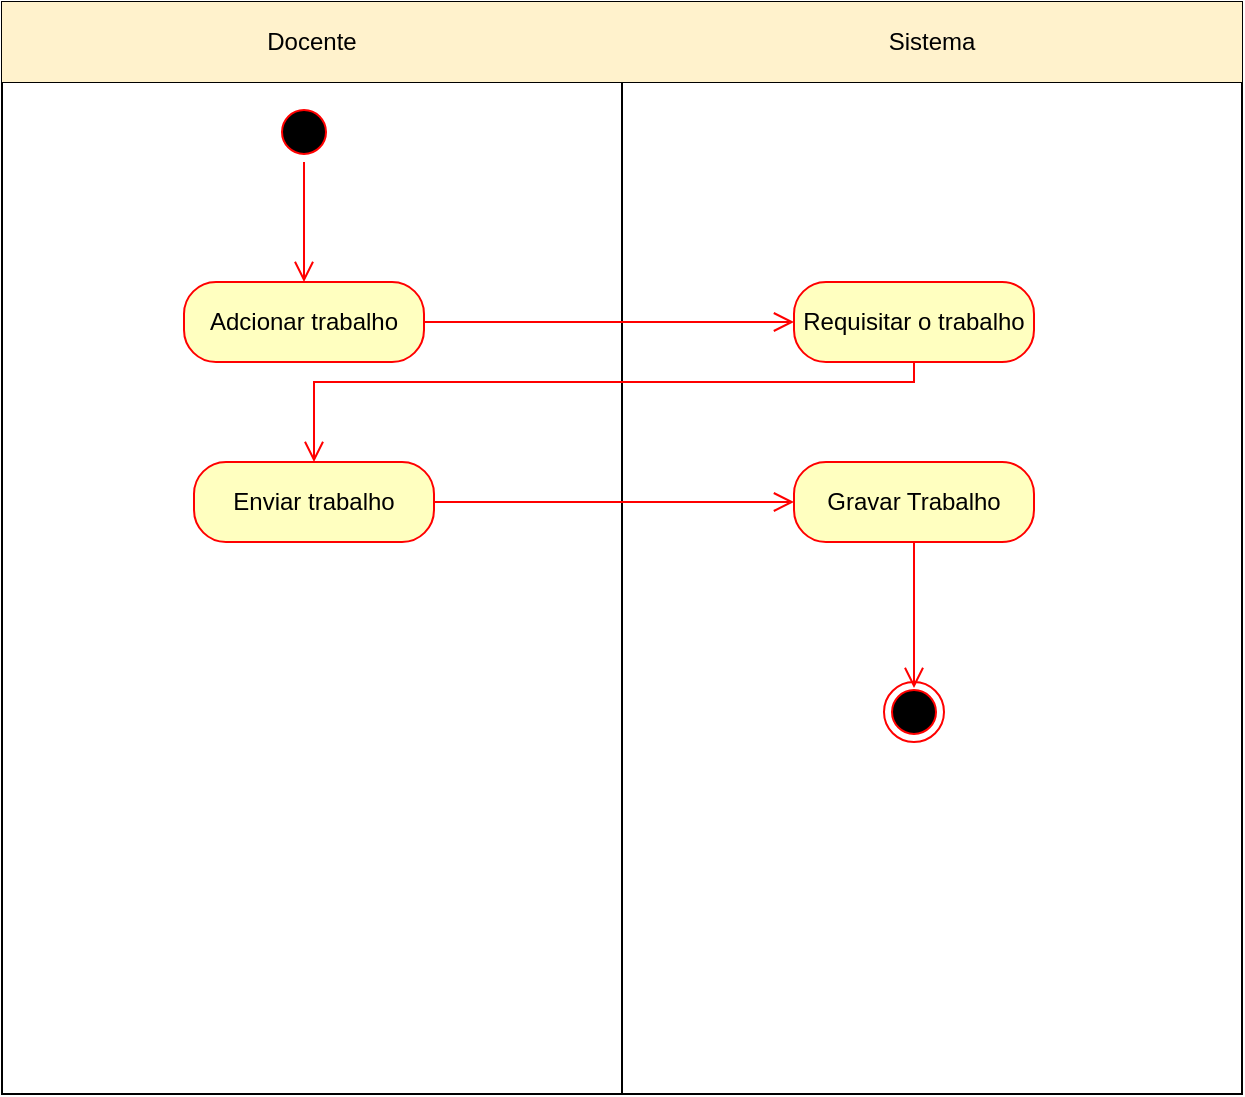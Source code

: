 <mxfile version="17.1.4" type="github">
  <diagram id="msXhtBopUcJOoAHXw3Rb" name="Page-1">
    <mxGraphModel dx="1102" dy="652" grid="1" gridSize="10" guides="1" tooltips="1" connect="1" arrows="1" fold="1" page="1" pageScale="1" pageWidth="827" pageHeight="1169" math="0" shadow="0">
      <root>
        <mxCell id="0" />
        <mxCell id="1" parent="0" />
        <mxCell id="ENy0YUIahURjMKUibw4l-1" value="" style="shape=table;startSize=0;container=1;collapsible=0;childLayout=tableLayout;" vertex="1" parent="1">
          <mxGeometry x="104" y="90" width="620" height="546" as="geometry" />
        </mxCell>
        <mxCell id="ENy0YUIahURjMKUibw4l-2" value="" style="shape=tableRow;horizontal=0;startSize=0;swimlaneHead=0;swimlaneBody=0;top=0;left=0;bottom=0;right=0;collapsible=0;dropTarget=0;fillColor=none;points=[[0,0.5],[1,0.5]];portConstraint=eastwest;" vertex="1" parent="ENy0YUIahURjMKUibw4l-1">
          <mxGeometry width="620" height="40" as="geometry" />
        </mxCell>
        <mxCell id="ENy0YUIahURjMKUibw4l-3" value="Docente" style="shape=partialRectangle;html=1;whiteSpace=wrap;connectable=0;overflow=hidden;fillColor=#fff2cc;top=0;left=0;bottom=0;right=0;pointerEvents=1;strokeColor=#d6b656;" vertex="1" parent="ENy0YUIahURjMKUibw4l-2">
          <mxGeometry width="310" height="40" as="geometry">
            <mxRectangle width="310" height="40" as="alternateBounds" />
          </mxGeometry>
        </mxCell>
        <mxCell id="ENy0YUIahURjMKUibw4l-4" value="Sistema" style="shape=partialRectangle;html=1;whiteSpace=wrap;connectable=0;overflow=hidden;fillColor=#fff2cc;top=0;left=0;bottom=0;right=0;pointerEvents=1;strokeColor=#d6b656;" vertex="1" parent="ENy0YUIahURjMKUibw4l-2">
          <mxGeometry x="310" width="310" height="40" as="geometry">
            <mxRectangle width="310" height="40" as="alternateBounds" />
          </mxGeometry>
        </mxCell>
        <mxCell id="ENy0YUIahURjMKUibw4l-5" value="" style="shape=tableRow;horizontal=0;startSize=0;swimlaneHead=0;swimlaneBody=0;top=0;left=0;bottom=0;right=0;collapsible=0;dropTarget=0;fillColor=none;points=[[0,0.5],[1,0.5]];portConstraint=eastwest;" vertex="1" parent="ENy0YUIahURjMKUibw4l-1">
          <mxGeometry y="40" width="620" height="506" as="geometry" />
        </mxCell>
        <mxCell id="ENy0YUIahURjMKUibw4l-6" value="" style="shape=partialRectangle;html=1;whiteSpace=wrap;connectable=0;overflow=hidden;fillColor=none;top=0;left=0;bottom=0;right=0;pointerEvents=1;" vertex="1" parent="ENy0YUIahURjMKUibw4l-5">
          <mxGeometry width="310" height="506" as="geometry">
            <mxRectangle width="310" height="506" as="alternateBounds" />
          </mxGeometry>
        </mxCell>
        <mxCell id="ENy0YUIahURjMKUibw4l-7" value="" style="shape=partialRectangle;html=1;whiteSpace=wrap;connectable=0;overflow=hidden;fillColor=none;top=0;left=0;bottom=0;right=0;pointerEvents=1;" vertex="1" parent="ENy0YUIahURjMKUibw4l-5">
          <mxGeometry x="310" width="310" height="506" as="geometry">
            <mxRectangle width="310" height="506" as="alternateBounds" />
          </mxGeometry>
        </mxCell>
        <mxCell id="ENy0YUIahURjMKUibw4l-8" value="" style="ellipse;html=1;shape=startState;fillColor=#000000;strokeColor=#ff0000;" vertex="1" parent="1">
          <mxGeometry x="240" y="140" width="30" height="30" as="geometry" />
        </mxCell>
        <mxCell id="ENy0YUIahURjMKUibw4l-9" value="" style="edgeStyle=orthogonalEdgeStyle;html=1;verticalAlign=bottom;endArrow=open;endSize=8;strokeColor=#ff0000;rounded=0;" edge="1" source="ENy0YUIahURjMKUibw4l-8" parent="1">
          <mxGeometry relative="1" as="geometry">
            <mxPoint x="255" y="230" as="targetPoint" />
          </mxGeometry>
        </mxCell>
        <mxCell id="ENy0YUIahURjMKUibw4l-10" value="Adcionar trabalho" style="rounded=1;whiteSpace=wrap;html=1;arcSize=40;fontColor=#000000;fillColor=#ffffc0;strokeColor=#ff0000;" vertex="1" parent="1">
          <mxGeometry x="195" y="230" width="120" height="40" as="geometry" />
        </mxCell>
        <mxCell id="ENy0YUIahURjMKUibw4l-11" value="" style="edgeStyle=orthogonalEdgeStyle;html=1;verticalAlign=bottom;endArrow=open;endSize=8;strokeColor=#ff0000;rounded=0;" edge="1" source="ENy0YUIahURjMKUibw4l-10" parent="1" target="ENy0YUIahURjMKUibw4l-12">
          <mxGeometry relative="1" as="geometry">
            <mxPoint x="255" y="330" as="targetPoint" />
          </mxGeometry>
        </mxCell>
        <mxCell id="ENy0YUIahURjMKUibw4l-12" value="Requisitar o trabalho" style="rounded=1;whiteSpace=wrap;html=1;arcSize=40;fontColor=#000000;fillColor=#ffffc0;strokeColor=#ff0000;" vertex="1" parent="1">
          <mxGeometry x="500" y="230" width="120" height="40" as="geometry" />
        </mxCell>
        <mxCell id="ENy0YUIahURjMKUibw4l-13" value="" style="edgeStyle=orthogonalEdgeStyle;html=1;verticalAlign=bottom;endArrow=open;endSize=8;strokeColor=#ff0000;rounded=0;entryX=0.5;entryY=0;entryDx=0;entryDy=0;" edge="1" source="ENy0YUIahURjMKUibw4l-12" parent="1" target="ENy0YUIahURjMKUibw4l-14">
          <mxGeometry relative="1" as="geometry">
            <mxPoint x="550" y="290" as="targetPoint" />
            <Array as="points">
              <mxPoint x="560" y="280" />
              <mxPoint x="260" y="280" />
            </Array>
          </mxGeometry>
        </mxCell>
        <mxCell id="ENy0YUIahURjMKUibw4l-14" value="Enviar trabalho" style="rounded=1;whiteSpace=wrap;html=1;arcSize=40;fontColor=#000000;fillColor=#ffffc0;strokeColor=#ff0000;" vertex="1" parent="1">
          <mxGeometry x="200" y="320" width="120" height="40" as="geometry" />
        </mxCell>
        <mxCell id="ENy0YUIahURjMKUibw4l-15" value="" style="edgeStyle=orthogonalEdgeStyle;html=1;verticalAlign=bottom;endArrow=open;endSize=8;strokeColor=#ff0000;rounded=0;" edge="1" source="ENy0YUIahURjMKUibw4l-14" parent="1" target="ENy0YUIahURjMKUibw4l-16">
          <mxGeometry relative="1" as="geometry">
            <mxPoint x="260" y="420" as="targetPoint" />
          </mxGeometry>
        </mxCell>
        <mxCell id="ENy0YUIahURjMKUibw4l-16" value="Gravar Trabalho" style="rounded=1;whiteSpace=wrap;html=1;arcSize=40;fontColor=#000000;fillColor=#ffffc0;strokeColor=#ff0000;" vertex="1" parent="1">
          <mxGeometry x="500" y="320" width="120" height="40" as="geometry" />
        </mxCell>
        <mxCell id="ENy0YUIahURjMKUibw4l-17" value="" style="edgeStyle=orthogonalEdgeStyle;html=1;verticalAlign=bottom;endArrow=open;endSize=8;strokeColor=#ff0000;rounded=0;" edge="1" source="ENy0YUIahURjMKUibw4l-16" parent="1">
          <mxGeometry relative="1" as="geometry">
            <mxPoint x="560" y="433" as="targetPoint" />
          </mxGeometry>
        </mxCell>
        <mxCell id="ENy0YUIahURjMKUibw4l-18" value="" style="ellipse;html=1;shape=endState;fillColor=#000000;strokeColor=#ff0000;" vertex="1" parent="1">
          <mxGeometry x="545" y="430" width="30" height="30" as="geometry" />
        </mxCell>
      </root>
    </mxGraphModel>
  </diagram>
</mxfile>
